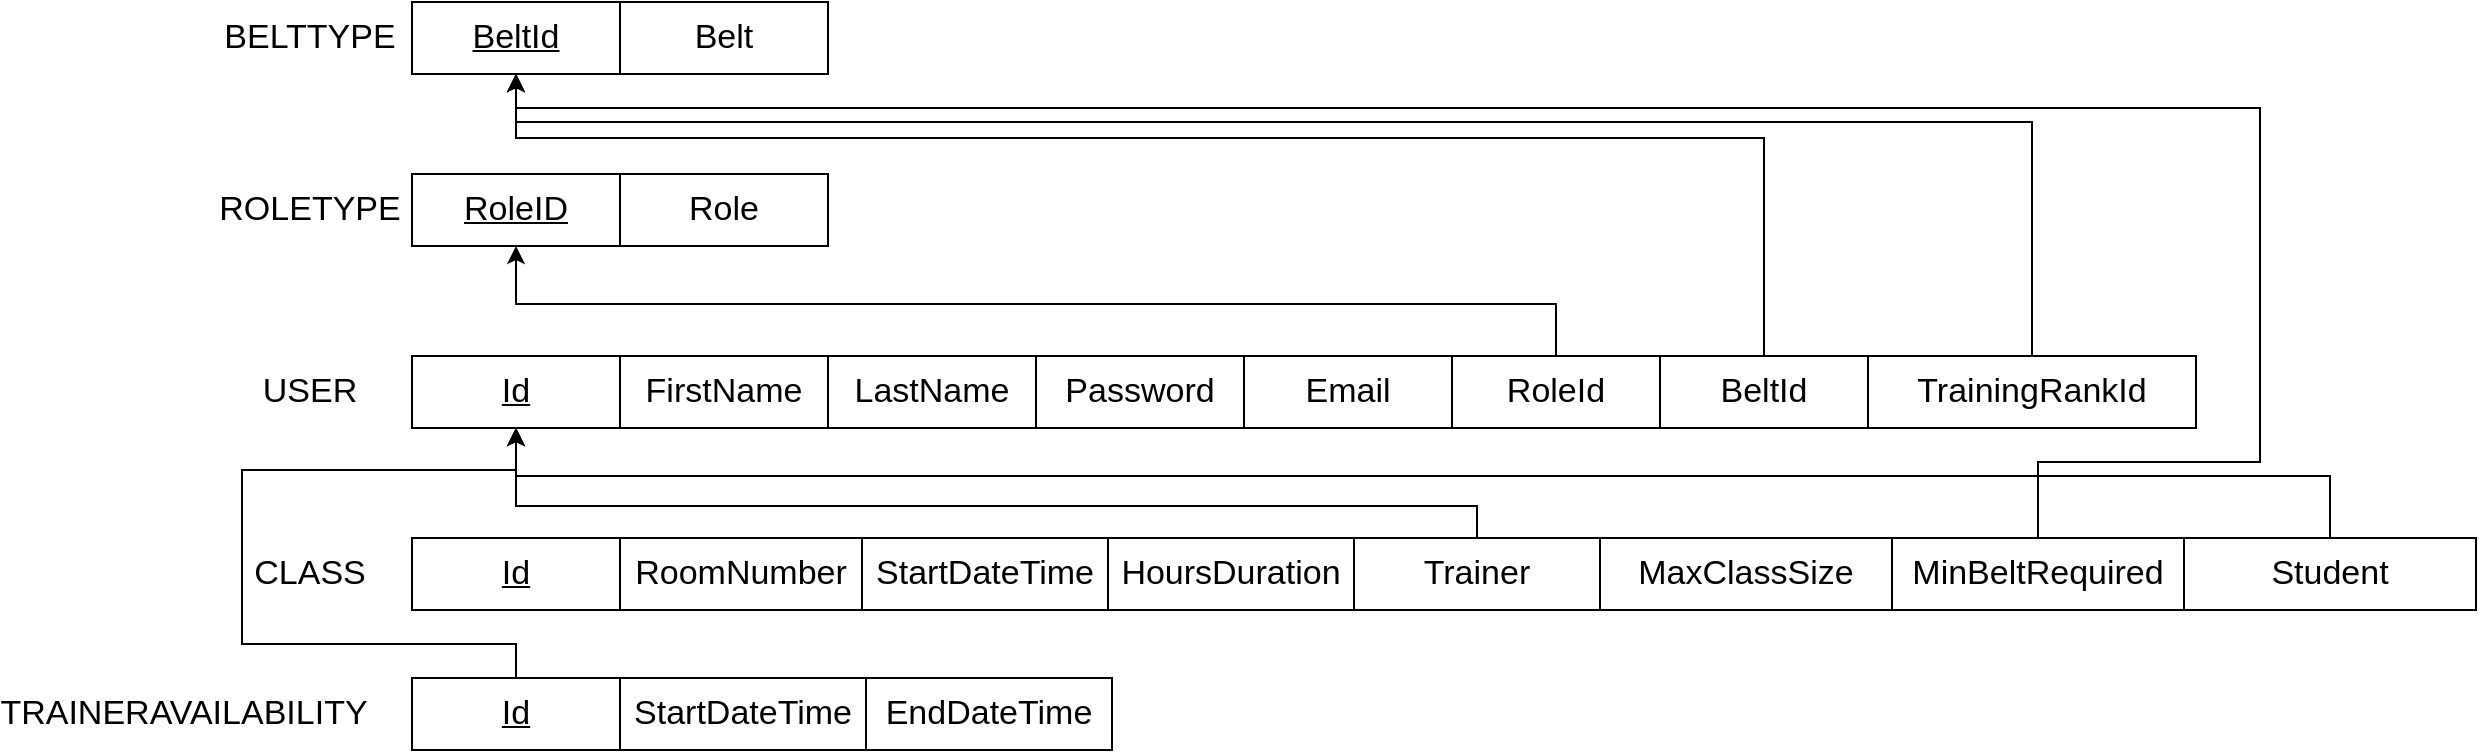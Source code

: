 <mxfile version="11.1.1" type="device"><diagram id="0e9pnpLnRvvH2o1bFCbQ" name="Page-1"><mxGraphModel dx="1822" dy="1224" grid="0" gridSize="10" guides="1" tooltips="1" connect="1" arrows="1" fold="1" page="0" pageScale="1" pageWidth="850" pageHeight="1100" math="0" shadow="0"><root><mxCell id="0"/><mxCell id="1" parent="0"/><mxCell id="2DdQ4dUA0T0h-lVzCuz4-2" value="&lt;font style=&quot;font-size: 17px&quot;&gt;USER&lt;/font&gt;" style="text;html=1;strokeColor=none;fillColor=none;align=center;verticalAlign=middle;whiteSpace=wrap;rounded=0;" parent="1" vertex="1"><mxGeometry x="74" y="79" width="40" height="20" as="geometry"/></mxCell><mxCell id="2DdQ4dUA0T0h-lVzCuz4-3" value="&lt;font style=&quot;font-size: 17px&quot;&gt;&lt;u&gt;Id&lt;/u&gt;&lt;/font&gt;" style="rounded=0;whiteSpace=wrap;html=1;" parent="1" vertex="1"><mxGeometry x="145" y="71" width="104" height="36" as="geometry"/></mxCell><mxCell id="2DdQ4dUA0T0h-lVzCuz4-4" value="&lt;span style=&quot;font-size: 17px&quot;&gt;FirstName&lt;/span&gt;" style="rounded=0;whiteSpace=wrap;html=1;" parent="1" vertex="1"><mxGeometry x="249" y="71" width="104" height="36" as="geometry"/></mxCell><mxCell id="2DdQ4dUA0T0h-lVzCuz4-6" value="&lt;span style=&quot;font-size: 17px&quot;&gt;LastName&lt;br&gt;&lt;/span&gt;" style="rounded=0;whiteSpace=wrap;html=1;" parent="1" vertex="1"><mxGeometry x="353" y="71" width="104" height="36" as="geometry"/></mxCell><mxCell id="2DdQ4dUA0T0h-lVzCuz4-8" value="&lt;span style=&quot;font-size: 17px&quot;&gt;Password&lt;br&gt;&lt;/span&gt;" style="rounded=0;whiteSpace=wrap;html=1;" parent="1" vertex="1"><mxGeometry x="457" y="71" width="104" height="36" as="geometry"/></mxCell><mxCell id="2DdQ4dUA0T0h-lVzCuz4-9" value="&lt;span style=&quot;font-size: 17px&quot;&gt;Email&lt;br&gt;&lt;/span&gt;" style="rounded=0;whiteSpace=wrap;html=1;" parent="1" vertex="1"><mxGeometry x="561" y="71" width="104" height="36" as="geometry"/></mxCell><mxCell id="2DdQ4dUA0T0h-lVzCuz4-14" style="edgeStyle=orthogonalEdgeStyle;rounded=0;orthogonalLoop=1;jettySize=auto;html=1;entryX=0.5;entryY=1;entryDx=0;entryDy=0;" parent="1" source="2DdQ4dUA0T0h-lVzCuz4-10" target="2DdQ4dUA0T0h-lVzCuz4-12" edge="1"><mxGeometry relative="1" as="geometry"><Array as="points"><mxPoint x="717" y="45"/><mxPoint x="197" y="45"/></Array></mxGeometry></mxCell><mxCell id="2DdQ4dUA0T0h-lVzCuz4-10" value="&lt;span style=&quot;font-size: 17px&quot;&gt;RoleId&lt;br&gt;&lt;/span&gt;" style="rounded=0;whiteSpace=wrap;html=1;" parent="1" vertex="1"><mxGeometry x="665" y="71" width="104" height="36" as="geometry"/></mxCell><mxCell id="2DdQ4dUA0T0h-lVzCuz4-11" value="&lt;font style=&quot;font-size: 17px&quot;&gt;ROLETYPE&lt;br&gt;&lt;/font&gt;" style="text;html=1;strokeColor=none;fillColor=none;align=center;verticalAlign=middle;whiteSpace=wrap;rounded=0;" parent="1" vertex="1"><mxGeometry x="74" y="-12" width="40" height="20" as="geometry"/></mxCell><mxCell id="2DdQ4dUA0T0h-lVzCuz4-12" value="&lt;span style=&quot;font-size: 17px&quot;&gt;&lt;u&gt;RoleID&lt;/u&gt;&lt;br&gt;&lt;/span&gt;" style="rounded=0;whiteSpace=wrap;html=1;" parent="1" vertex="1"><mxGeometry x="145" y="-20" width="104" height="36" as="geometry"/></mxCell><mxCell id="2DdQ4dUA0T0h-lVzCuz4-13" value="&lt;span style=&quot;font-size: 17px&quot;&gt;Role&lt;br&gt;&lt;/span&gt;" style="rounded=0;whiteSpace=wrap;html=1;" parent="1" vertex="1"><mxGeometry x="249" y="-20" width="104" height="36" as="geometry"/></mxCell><mxCell id="2DdQ4dUA0T0h-lVzCuz4-20" style="edgeStyle=orthogonalEdgeStyle;rounded=0;orthogonalLoop=1;jettySize=auto;html=1;entryX=0.5;entryY=1;entryDx=0;entryDy=0;" parent="1" source="2DdQ4dUA0T0h-lVzCuz4-15" target="2DdQ4dUA0T0h-lVzCuz4-18" edge="1"><mxGeometry relative="1" as="geometry"><Array as="points"><mxPoint x="821" y="-38"/><mxPoint x="197" y="-38"/></Array></mxGeometry></mxCell><mxCell id="2DdQ4dUA0T0h-lVzCuz4-15" value="&lt;span style=&quot;font-size: 17px&quot;&gt;BeltId&lt;br&gt;&lt;/span&gt;" style="rounded=0;whiteSpace=wrap;html=1;" parent="1" vertex="1"><mxGeometry x="769" y="71" width="104" height="36" as="geometry"/></mxCell><mxCell id="2DdQ4dUA0T0h-lVzCuz4-21" style="edgeStyle=orthogonalEdgeStyle;rounded=0;orthogonalLoop=1;jettySize=auto;html=1;entryX=0.5;entryY=1;entryDx=0;entryDy=0;" parent="1" source="2DdQ4dUA0T0h-lVzCuz4-16" target="2DdQ4dUA0T0h-lVzCuz4-18" edge="1"><mxGeometry relative="1" as="geometry"><Array as="points"><mxPoint x="955" y="-46"/><mxPoint x="197" y="-46"/></Array></mxGeometry></mxCell><mxCell id="2DdQ4dUA0T0h-lVzCuz4-16" value="&lt;span style=&quot;font-size: 17px&quot;&gt;TrainingRankId&lt;br&gt;&lt;/span&gt;" style="rounded=0;whiteSpace=wrap;html=1;" parent="1" vertex="1"><mxGeometry x="873" y="71" width="164" height="36" as="geometry"/></mxCell><mxCell id="2DdQ4dUA0T0h-lVzCuz4-17" value="&lt;font style=&quot;font-size: 17px&quot;&gt;BELTTYPE&lt;br&gt;&lt;/font&gt;" style="text;html=1;strokeColor=none;fillColor=none;align=center;verticalAlign=middle;whiteSpace=wrap;rounded=0;" parent="1" vertex="1"><mxGeometry x="74" y="-98" width="40" height="20" as="geometry"/></mxCell><mxCell id="2DdQ4dUA0T0h-lVzCuz4-18" value="&lt;span style=&quot;font-size: 17px&quot;&gt;&lt;u&gt;BeltId&lt;/u&gt;&lt;br&gt;&lt;/span&gt;" style="rounded=0;whiteSpace=wrap;html=1;" parent="1" vertex="1"><mxGeometry x="145" y="-106" width="104" height="36" as="geometry"/></mxCell><mxCell id="2DdQ4dUA0T0h-lVzCuz4-19" value="&lt;span style=&quot;font-size: 17px&quot;&gt;Belt&lt;br&gt;&lt;/span&gt;" style="rounded=0;whiteSpace=wrap;html=1;" parent="1" vertex="1"><mxGeometry x="249" y="-106" width="104" height="36" as="geometry"/></mxCell><mxCell id="2DdQ4dUA0T0h-lVzCuz4-22" value="&lt;font style=&quot;font-size: 17px&quot;&gt;CLASS&lt;/font&gt;" style="text;html=1;strokeColor=none;fillColor=none;align=center;verticalAlign=middle;whiteSpace=wrap;rounded=0;" parent="1" vertex="1"><mxGeometry x="74" y="170" width="40" height="20" as="geometry"/></mxCell><mxCell id="2DdQ4dUA0T0h-lVzCuz4-23" value="&lt;font style=&quot;font-size: 17px&quot;&gt;&lt;u&gt;Id&lt;/u&gt;&lt;/font&gt;" style="rounded=0;whiteSpace=wrap;html=1;" parent="1" vertex="1"><mxGeometry x="145" y="162" width="104" height="36" as="geometry"/></mxCell><mxCell id="2DdQ4dUA0T0h-lVzCuz4-24" value="&lt;font style=&quot;font-size: 17px&quot;&gt;RoomNumber&lt;/font&gt;" style="rounded=0;whiteSpace=wrap;html=1;" parent="1" vertex="1"><mxGeometry x="249" y="162" width="121" height="36" as="geometry"/></mxCell><mxCell id="2DdQ4dUA0T0h-lVzCuz4-25" value="&lt;span style=&quot;font-size: 17px&quot;&gt;StartDateTime&lt;/span&gt;" style="rounded=0;whiteSpace=wrap;html=1;" parent="1" vertex="1"><mxGeometry x="370" y="162" width="123" height="36" as="geometry"/></mxCell><mxCell id="2DdQ4dUA0T0h-lVzCuz4-33" style="edgeStyle=orthogonalEdgeStyle;rounded=0;orthogonalLoop=1;jettySize=auto;html=1;entryX=0.5;entryY=1;entryDx=0;entryDy=0;" parent="1" source="2DdQ4dUA0T0h-lVzCuz4-29" target="2DdQ4dUA0T0h-lVzCuz4-3" edge="1"><mxGeometry relative="1" as="geometry"><mxPoint x="197" y="116" as="targetPoint"/><Array as="points"><mxPoint x="678" y="146"/><mxPoint x="197" y="146"/></Array></mxGeometry></mxCell><mxCell id="2DdQ4dUA0T0h-lVzCuz4-29" value="&lt;span style=&quot;font-size: 17px&quot;&gt;Trainer&lt;/span&gt;" style="rounded=0;whiteSpace=wrap;html=1;" parent="1" vertex="1"><mxGeometry x="616" y="162" width="123" height="36" as="geometry"/></mxCell><mxCell id="2DdQ4dUA0T0h-lVzCuz4-31" value="&lt;span style=&quot;font-size: 17px&quot;&gt;HoursDuration&lt;/span&gt;" style="rounded=0;whiteSpace=wrap;html=1;" parent="1" vertex="1"><mxGeometry x="493" y="162" width="123" height="36" as="geometry"/></mxCell><mxCell id="2DdQ4dUA0T0h-lVzCuz4-34" style="edgeStyle=orthogonalEdgeStyle;rounded=0;orthogonalLoop=1;jettySize=auto;html=1;entryX=0.5;entryY=1;entryDx=0;entryDy=0;" parent="1" source="2DdQ4dUA0T0h-lVzCuz4-32" target="2DdQ4dUA0T0h-lVzCuz4-18" edge="1"><mxGeometry relative="1" as="geometry"><Array as="points"><mxPoint x="958" y="124"/><mxPoint x="1069" y="124"/><mxPoint x="1069" y="-53"/><mxPoint x="197" y="-53"/></Array></mxGeometry></mxCell><mxCell id="2DdQ4dUA0T0h-lVzCuz4-32" value="&lt;span style=&quot;font-size: 17px&quot;&gt;MinBeltRequired&lt;/span&gt;" style="rounded=0;whiteSpace=wrap;html=1;" parent="1" vertex="1"><mxGeometry x="885" y="162" width="146" height="36" as="geometry"/></mxCell><mxCell id="2DdQ4dUA0T0h-lVzCuz4-35" value="&lt;span style=&quot;font-size: 17px&quot;&gt;MaxClassSize&lt;/span&gt;" style="rounded=0;whiteSpace=wrap;html=1;" parent="1" vertex="1"><mxGeometry x="739" y="162" width="146" height="36" as="geometry"/></mxCell><mxCell id="2DdQ4dUA0T0h-lVzCuz4-37" value="&lt;span style=&quot;font-size: 17px&quot;&gt;TRAINERAVAILABILITY&lt;/span&gt;" style="text;html=1;strokeColor=none;fillColor=none;align=center;verticalAlign=middle;whiteSpace=wrap;rounded=0;" parent="1" vertex="1"><mxGeometry x="11" y="240" width="40" height="20" as="geometry"/></mxCell><mxCell id="2DdQ4dUA0T0h-lVzCuz4-39" style="edgeStyle=orthogonalEdgeStyle;rounded=0;orthogonalLoop=1;jettySize=auto;html=1;entryX=0.5;entryY=1;entryDx=0;entryDy=0;" parent="1" source="2DdQ4dUA0T0h-lVzCuz4-38" target="2DdQ4dUA0T0h-lVzCuz4-3" edge="1"><mxGeometry relative="1" as="geometry"><Array as="points"><mxPoint x="197" y="215"/><mxPoint x="60" y="215"/><mxPoint x="60" y="128"/><mxPoint x="197" y="128"/></Array></mxGeometry></mxCell><mxCell id="2DdQ4dUA0T0h-lVzCuz4-38" value="&lt;font style=&quot;font-size: 17px&quot;&gt;&lt;u&gt;Id&lt;/u&gt;&lt;/font&gt;" style="rounded=0;whiteSpace=wrap;html=1;" parent="1" vertex="1"><mxGeometry x="145" y="232" width="104" height="36" as="geometry"/></mxCell><mxCell id="2DdQ4dUA0T0h-lVzCuz4-41" style="edgeStyle=orthogonalEdgeStyle;rounded=0;orthogonalLoop=1;jettySize=auto;html=1;entryX=0.5;entryY=1;entryDx=0;entryDy=0;" parent="1" source="2DdQ4dUA0T0h-lVzCuz4-40" target="2DdQ4dUA0T0h-lVzCuz4-3" edge="1"><mxGeometry relative="1" as="geometry"><Array as="points"><mxPoint x="1104" y="131"/><mxPoint x="197" y="131"/></Array></mxGeometry></mxCell><mxCell id="2DdQ4dUA0T0h-lVzCuz4-40" value="&lt;span style=&quot;font-size: 17px&quot;&gt;Student&lt;/span&gt;" style="rounded=0;whiteSpace=wrap;html=1;" parent="1" vertex="1"><mxGeometry x="1031" y="162" width="146" height="36" as="geometry"/></mxCell><mxCell id="2DdQ4dUA0T0h-lVzCuz4-42" value="&lt;span style=&quot;font-size: 17px&quot;&gt;StartDateTime&lt;/span&gt;" style="rounded=0;whiteSpace=wrap;html=1;" parent="1" vertex="1"><mxGeometry x="249" y="232" width="123" height="36" as="geometry"/></mxCell><mxCell id="2DdQ4dUA0T0h-lVzCuz4-43" value="&lt;span style=&quot;font-size: 17px&quot;&gt;EndDateTime&lt;/span&gt;" style="rounded=0;whiteSpace=wrap;html=1;" parent="1" vertex="1"><mxGeometry x="372" y="232" width="123" height="36" as="geometry"/></mxCell></root></mxGraphModel></diagram></mxfile>